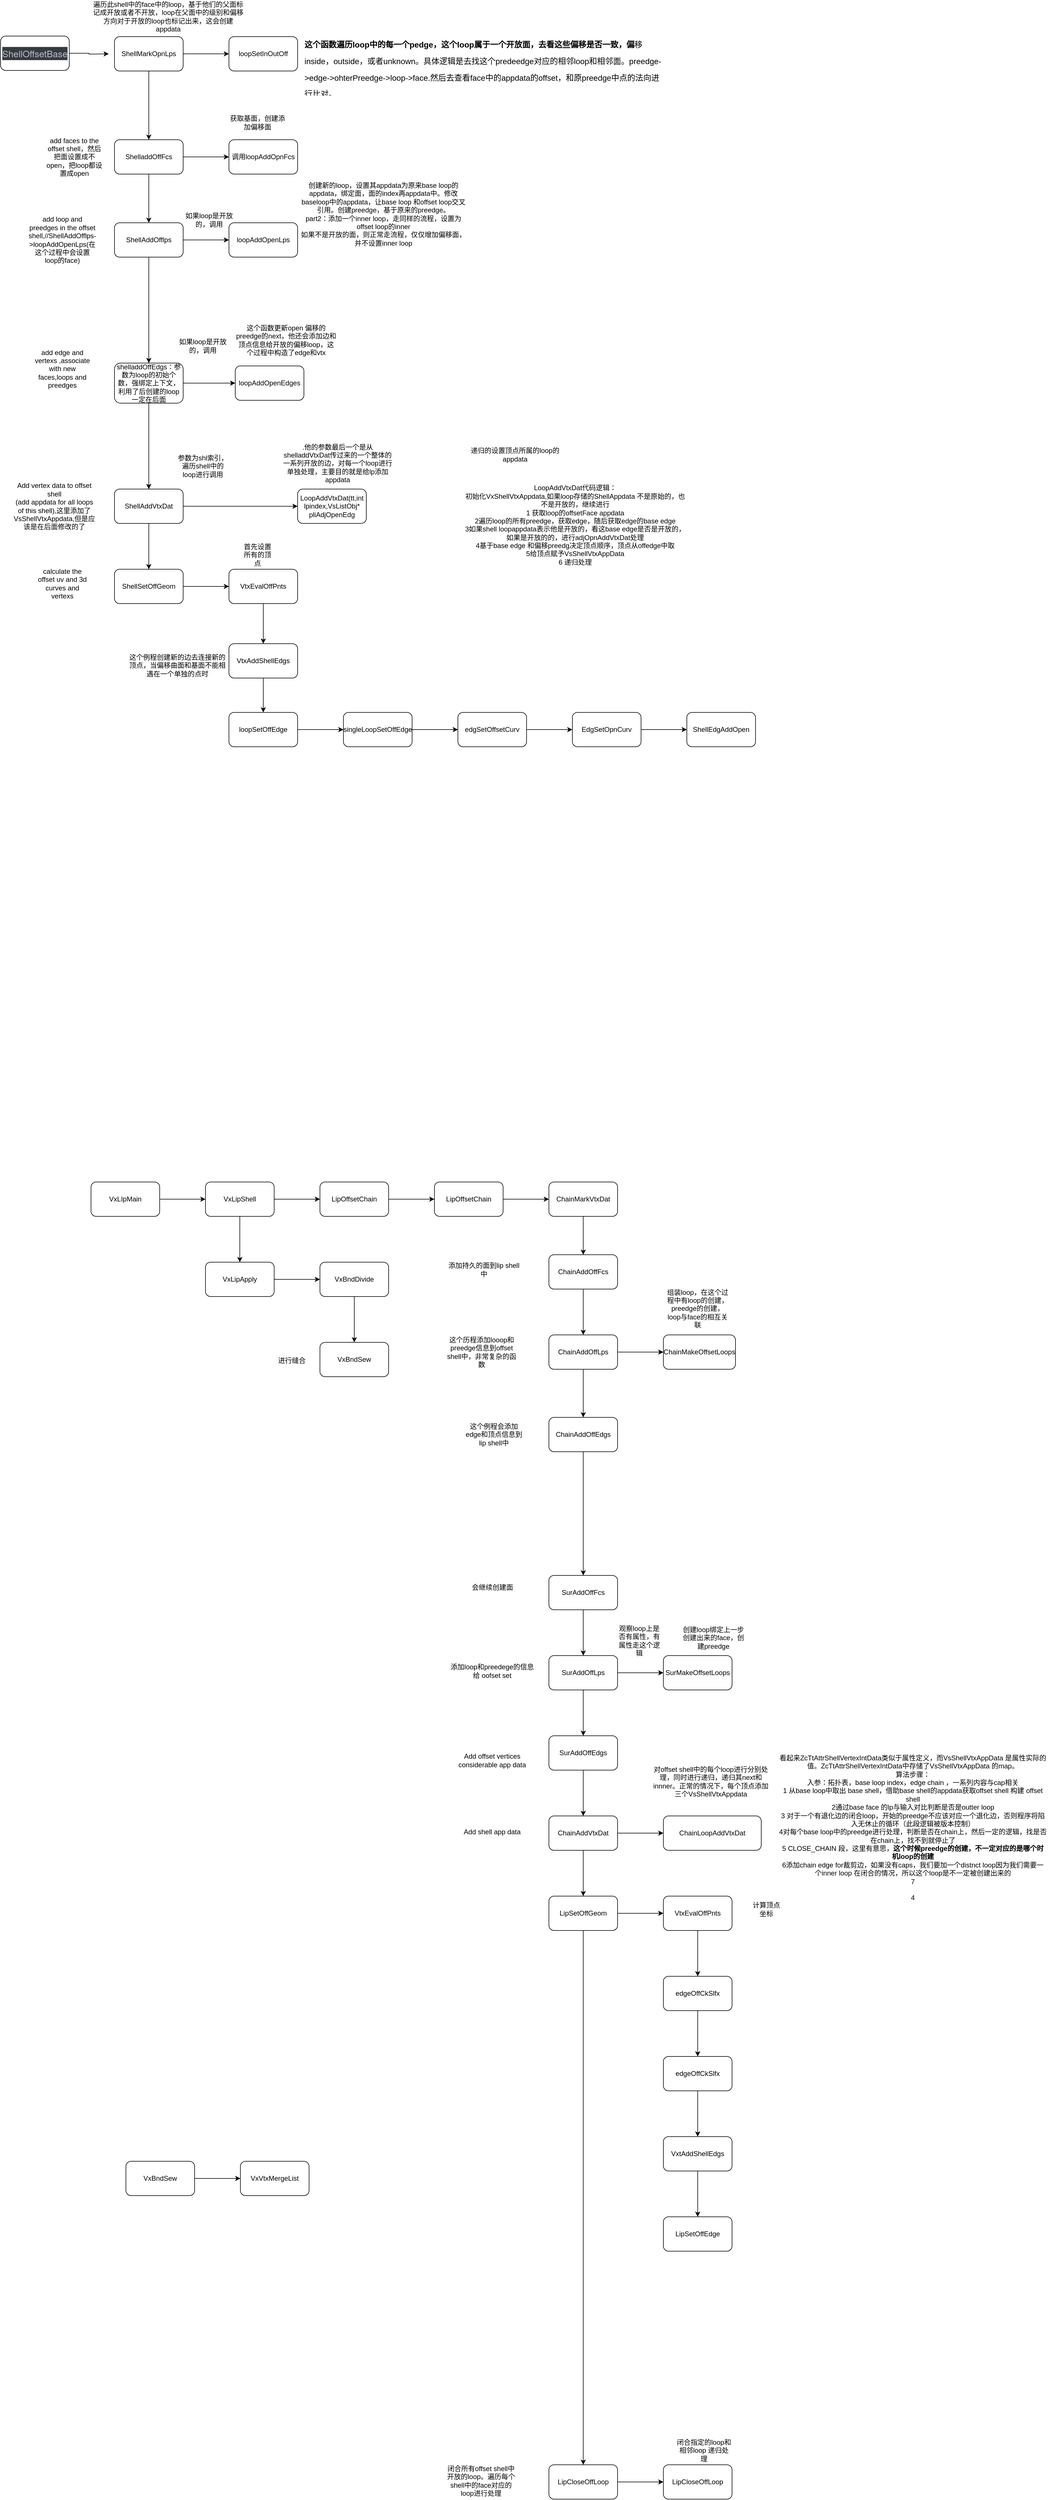 <mxfile version="24.7.13">
  <diagram name="第 1 页" id="Kl5If95WH-XKrI586N-w">
    <mxGraphModel dx="965" dy="618" grid="1" gridSize="10" guides="1" tooltips="1" connect="1" arrows="1" fold="1" page="1" pageScale="1" pageWidth="827" pageHeight="1169" math="0" shadow="0">
      <root>
        <mxCell id="0" />
        <mxCell id="1" parent="0" />
        <mxCell id="k5HLEc5P-Sjag6e1dIfe-1" value="" style="edgeStyle=orthogonalEdgeStyle;rounded=0;orthogonalLoop=1;jettySize=auto;html=1;" parent="1" source="k5HLEc5P-Sjag6e1dIfe-2" edge="1">
          <mxGeometry relative="1" as="geometry">
            <mxPoint x="310" y="230" as="targetPoint" />
          </mxGeometry>
        </mxCell>
        <mxCell id="k5HLEc5P-Sjag6e1dIfe-2" value="&lt;span style=&quot;color: rgb(184, 191, 198); font-family: &amp;quot;Helvetica Neue&amp;quot;, Helvetica, Arial, sans-serif; font-size: 16px; orphans: 4; text-align: start; white-space-collapse: preserve; background-color: rgb(54, 59, 64);&quot;&gt;ShellOffsetBase&lt;/span&gt;" style="rounded=1;whiteSpace=wrap;html=1;" parent="1" vertex="1">
          <mxGeometry x="121" y="199" width="120" height="60" as="geometry" />
        </mxCell>
        <mxCell id="k5HLEc5P-Sjag6e1dIfe-3" value="" style="edgeStyle=orthogonalEdgeStyle;rounded=0;orthogonalLoop=1;jettySize=auto;html=1;" parent="1" source="k5HLEc5P-Sjag6e1dIfe-5" target="k5HLEc5P-Sjag6e1dIfe-6" edge="1">
          <mxGeometry relative="1" as="geometry" />
        </mxCell>
        <mxCell id="k5HLEc5P-Sjag6e1dIfe-4" value="" style="edgeStyle=orthogonalEdgeStyle;rounded=0;orthogonalLoop=1;jettySize=auto;html=1;" parent="1" source="k5HLEc5P-Sjag6e1dIfe-5" target="k5HLEc5P-Sjag6e1dIfe-10" edge="1">
          <mxGeometry relative="1" as="geometry" />
        </mxCell>
        <mxCell id="k5HLEc5P-Sjag6e1dIfe-5" value="ShellMarkOpnLps" style="rounded=1;whiteSpace=wrap;html=1;" parent="1" vertex="1">
          <mxGeometry x="320" y="200" width="120" height="60" as="geometry" />
        </mxCell>
        <mxCell id="k5HLEc5P-Sjag6e1dIfe-6" value="loopSetInOutOff" style="whiteSpace=wrap;html=1;rounded=1;" parent="1" vertex="1">
          <mxGeometry x="520" y="200" width="120" height="60" as="geometry" />
        </mxCell>
        <mxCell id="k5HLEc5P-Sjag6e1dIfe-7" value="&lt;h1 style=&quot;margin-top: 0px;&quot;&gt;&lt;font style=&quot;font-size: 14px;&quot;&gt;&lt;font style=&quot;&quot;&gt;这个函数遍历loop中的每一个pedge，这个loop属于一个开放面，去看这些偏移是否一致，偏&lt;/font&gt;&lt;span style=&quot;background-color: initial; font-weight: normal;&quot;&gt;移inside，outside，或者unknown。具体逻辑是去找这个predeedge对应的相邻loop和相邻面。preedge-&amp;gt;edge-&amp;gt;ohterPreedge-&amp;gt;loop-&amp;gt;face.然后去查看face中的appdata的offset，和原preedge中点的法向进行比对。&lt;/span&gt;&lt;/font&gt;&lt;/h1&gt;" style="text;html=1;whiteSpace=wrap;overflow=hidden;rounded=0;" parent="1" vertex="1">
          <mxGeometry x="650" y="190" width="630" height="110" as="geometry" />
        </mxCell>
        <mxCell id="k5HLEc5P-Sjag6e1dIfe-8" value="" style="edgeStyle=orthogonalEdgeStyle;rounded=0;orthogonalLoop=1;jettySize=auto;html=1;" parent="1" source="k5HLEc5P-Sjag6e1dIfe-10" target="k5HLEc5P-Sjag6e1dIfe-11" edge="1">
          <mxGeometry relative="1" as="geometry" />
        </mxCell>
        <mxCell id="k5HLEc5P-Sjag6e1dIfe-9" value="" style="edgeStyle=orthogonalEdgeStyle;rounded=0;orthogonalLoop=1;jettySize=auto;html=1;" parent="1" source="k5HLEc5P-Sjag6e1dIfe-10" target="k5HLEc5P-Sjag6e1dIfe-14" edge="1">
          <mxGeometry relative="1" as="geometry" />
        </mxCell>
        <mxCell id="k5HLEc5P-Sjag6e1dIfe-10" value="ShelladdOffFcs" style="rounded=1;whiteSpace=wrap;html=1;" parent="1" vertex="1">
          <mxGeometry x="320" y="380" width="120" height="60" as="geometry" />
        </mxCell>
        <mxCell id="k5HLEc5P-Sjag6e1dIfe-11" value="调用loopAddOpnFcs" style="whiteSpace=wrap;html=1;rounded=1;" parent="1" vertex="1">
          <mxGeometry x="520" y="380" width="120" height="60" as="geometry" />
        </mxCell>
        <mxCell id="k5HLEc5P-Sjag6e1dIfe-12" value="" style="edgeStyle=orthogonalEdgeStyle;rounded=0;orthogonalLoop=1;jettySize=auto;html=1;" parent="1" source="k5HLEc5P-Sjag6e1dIfe-14" target="k5HLEc5P-Sjag6e1dIfe-17" edge="1">
          <mxGeometry relative="1" as="geometry" />
        </mxCell>
        <mxCell id="k5HLEc5P-Sjag6e1dIfe-13" value="" style="edgeStyle=orthogonalEdgeStyle;rounded=0;orthogonalLoop=1;jettySize=auto;html=1;" parent="1" source="k5HLEc5P-Sjag6e1dIfe-14" target="k5HLEc5P-Sjag6e1dIfe-37" edge="1">
          <mxGeometry relative="1" as="geometry" />
        </mxCell>
        <mxCell id="k5HLEc5P-Sjag6e1dIfe-14" value="ShellAddOfflps" style="whiteSpace=wrap;html=1;rounded=1;" parent="1" vertex="1">
          <mxGeometry x="320" y="525" width="120" height="60" as="geometry" />
        </mxCell>
        <mxCell id="k5HLEc5P-Sjag6e1dIfe-15" value="" style="edgeStyle=orthogonalEdgeStyle;rounded=0;orthogonalLoop=1;jettySize=auto;html=1;" parent="1" source="k5HLEc5P-Sjag6e1dIfe-17" target="k5HLEc5P-Sjag6e1dIfe-20" edge="1">
          <mxGeometry relative="1" as="geometry" />
        </mxCell>
        <mxCell id="k5HLEc5P-Sjag6e1dIfe-16" value="" style="edgeStyle=orthogonalEdgeStyle;rounded=0;orthogonalLoop=1;jettySize=auto;html=1;" parent="1" source="k5HLEc5P-Sjag6e1dIfe-17" target="k5HLEc5P-Sjag6e1dIfe-40" edge="1">
          <mxGeometry relative="1" as="geometry" />
        </mxCell>
        <mxCell id="k5HLEc5P-Sjag6e1dIfe-17" value="shelladdOffEdgs：参数为loop的初始个数，强绑定上下文，利用了后创建的loop一定在后面" style="whiteSpace=wrap;html=1;rounded=1;" parent="1" vertex="1">
          <mxGeometry x="320" y="770" width="120" height="70" as="geometry" />
        </mxCell>
        <mxCell id="k5HLEc5P-Sjag6e1dIfe-18" value="" style="edgeStyle=orthogonalEdgeStyle;rounded=0;orthogonalLoop=1;jettySize=auto;html=1;" parent="1" source="k5HLEc5P-Sjag6e1dIfe-20" target="k5HLEc5P-Sjag6e1dIfe-21" edge="1">
          <mxGeometry relative="1" as="geometry" />
        </mxCell>
        <mxCell id="k5HLEc5P-Sjag6e1dIfe-19" value="" style="edgeStyle=orthogonalEdgeStyle;rounded=0;orthogonalLoop=1;jettySize=auto;html=1;" parent="1" source="k5HLEc5P-Sjag6e1dIfe-20" target="k5HLEc5P-Sjag6e1dIfe-34" edge="1">
          <mxGeometry relative="1" as="geometry" />
        </mxCell>
        <mxCell id="k5HLEc5P-Sjag6e1dIfe-20" value="ShellAddVtxDat" style="whiteSpace=wrap;html=1;rounded=1;" parent="1" vertex="1">
          <mxGeometry x="320" y="990" width="120" height="60" as="geometry" />
        </mxCell>
        <mxCell id="k5HLEc5P-Sjag6e1dIfe-21" value="ShellSetOffGeom" style="whiteSpace=wrap;html=1;rounded=1;" parent="1" vertex="1">
          <mxGeometry x="320" y="1130" width="120" height="60" as="geometry" />
        </mxCell>
        <mxCell id="k5HLEc5P-Sjag6e1dIfe-22" value="" style="edgeStyle=orthogonalEdgeStyle;rounded=0;orthogonalLoop=1;jettySize=auto;html=1;" parent="1" source="k5HLEc5P-Sjag6e1dIfe-23" target="k5HLEc5P-Sjag6e1dIfe-25" edge="1">
          <mxGeometry relative="1" as="geometry" />
        </mxCell>
        <mxCell id="k5HLEc5P-Sjag6e1dIfe-23" value="loopSetOffEdge" style="whiteSpace=wrap;html=1;rounded=1;" parent="1" vertex="1">
          <mxGeometry x="520" y="1380" width="120" height="60" as="geometry" />
        </mxCell>
        <mxCell id="k5HLEc5P-Sjag6e1dIfe-24" value="" style="edgeStyle=orthogonalEdgeStyle;rounded=0;orthogonalLoop=1;jettySize=auto;html=1;" parent="1" source="k5HLEc5P-Sjag6e1dIfe-25" target="k5HLEc5P-Sjag6e1dIfe-27" edge="1">
          <mxGeometry relative="1" as="geometry" />
        </mxCell>
        <mxCell id="k5HLEc5P-Sjag6e1dIfe-25" value="singleLoopSetOffEdge" style="whiteSpace=wrap;html=1;rounded=1;" parent="1" vertex="1">
          <mxGeometry x="720" y="1380" width="120" height="60" as="geometry" />
        </mxCell>
        <mxCell id="k5HLEc5P-Sjag6e1dIfe-26" value="" style="edgeStyle=orthogonalEdgeStyle;rounded=0;orthogonalLoop=1;jettySize=auto;html=1;" parent="1" source="k5HLEc5P-Sjag6e1dIfe-27" target="k5HLEc5P-Sjag6e1dIfe-50" edge="1">
          <mxGeometry relative="1" as="geometry" />
        </mxCell>
        <mxCell id="k5HLEc5P-Sjag6e1dIfe-27" value="edgSetOffsetCurv" style="whiteSpace=wrap;html=1;rounded=1;" parent="1" vertex="1">
          <mxGeometry x="920" y="1380" width="120" height="60" as="geometry" />
        </mxCell>
        <mxCell id="k5HLEc5P-Sjag6e1dIfe-28" value="遍历此shell中的face中的loop，基于他们的父面标记成开放或者不开放，loop在父面中的级别和偏移方向对于开放的loop也标记出来，这会创建appdata" style="text;html=1;align=center;verticalAlign=middle;whiteSpace=wrap;rounded=0;" parent="1" vertex="1">
          <mxGeometry x="279" y="150" width="270" height="30" as="geometry" />
        </mxCell>
        <mxCell id="k5HLEc5P-Sjag6e1dIfe-29" value="add faces to the offset shell，然后把面设置成不open，把loop都设置成open" style="text;html=1;align=center;verticalAlign=middle;whiteSpace=wrap;rounded=0;" parent="1" vertex="1">
          <mxGeometry x="200" y="360" width="100" height="100" as="geometry" />
        </mxCell>
        <mxCell id="k5HLEc5P-Sjag6e1dIfe-30" value="&lt;div&gt;&lt;span style=&quot;background-color: initial;&quot;&gt;.他的参数最后一个是从shelladdVtxDat传过来的一个整体的一系列开放的边，对每一个loop进行单独处理，主要目的就是给lp添加appdata&lt;/span&gt;&lt;/div&gt;" style="text;html=1;align=center;verticalAlign=middle;whiteSpace=wrap;rounded=0;" parent="1" vertex="1">
          <mxGeometry x="610" y="900" width="200" height="90" as="geometry" />
        </mxCell>
        <mxCell id="k5HLEc5P-Sjag6e1dIfe-31" value="add loop and preedges in the offset shell,//ShellAddOfflps-&amp;gt;loopAddOpenLps(在这个过程中会设置loop的face)" style="text;html=1;align=center;verticalAlign=middle;whiteSpace=wrap;rounded=0;" parent="1" vertex="1">
          <mxGeometry x="179" y="505" width="100" height="100" as="geometry" />
        </mxCell>
        <mxCell id="k5HLEc5P-Sjag6e1dIfe-32" value="add edge and vertexs ,associate with new faces,loops and preedges" style="text;html=1;align=center;verticalAlign=middle;whiteSpace=wrap;rounded=0;" parent="1" vertex="1">
          <mxGeometry x="179" y="730" width="100" height="100" as="geometry" />
        </mxCell>
        <mxCell id="k5HLEc5P-Sjag6e1dIfe-33" value="Add vertex data to offset shell&lt;div&gt;(add appdata for all loops of this shell),这里添加了VsShellVtxAppdata,但是应该是在后面&lt;span style=&quot;background-color: initial;&quot;&gt;修改的了&lt;/span&gt;&lt;br&gt;&lt;/div&gt;" style="text;html=1;align=center;verticalAlign=middle;whiteSpace=wrap;rounded=0;" parent="1" vertex="1">
          <mxGeometry x="140" y="970" width="150" height="100" as="geometry" />
        </mxCell>
        <mxCell id="k5HLEc5P-Sjag6e1dIfe-34" value="LoopAddVtxDat(tt,int lpindex,VsListObj* pliAdjOpenEdg" style="whiteSpace=wrap;html=1;rounded=1;" parent="1" vertex="1">
          <mxGeometry x="640" y="990" width="120" height="60" as="geometry" />
        </mxCell>
        <mxCell id="k5HLEc5P-Sjag6e1dIfe-35" value="calculate the offset uv and 3d curves and vertexs" style="text;html=1;align=center;verticalAlign=middle;whiteSpace=wrap;rounded=0;" parent="1" vertex="1">
          <mxGeometry x="179" y="1105" width="100" height="100" as="geometry" />
        </mxCell>
        <mxCell id="k5HLEc5P-Sjag6e1dIfe-36" value="获取基面，创建添加偏移面" style="text;html=1;align=center;verticalAlign=middle;whiteSpace=wrap;rounded=0;" parent="1" vertex="1">
          <mxGeometry x="520" y="320" width="100" height="60" as="geometry" />
        </mxCell>
        <mxCell id="k5HLEc5P-Sjag6e1dIfe-37" value="loopAddOpenLps" style="whiteSpace=wrap;html=1;rounded=1;" parent="1" vertex="1">
          <mxGeometry x="520" y="525" width="120" height="60" as="geometry" />
        </mxCell>
        <mxCell id="k5HLEc5P-Sjag6e1dIfe-38" value="如果loop是开放的，调用" style="text;html=1;align=center;verticalAlign=middle;whiteSpace=wrap;rounded=0;" parent="1" vertex="1">
          <mxGeometry x="440" y="490" width="91" height="60" as="geometry" />
        </mxCell>
        <mxCell id="k5HLEc5P-Sjag6e1dIfe-39" value="创建新的loop，设置其appdata为原来base loop的appdata，绑定面，面的index再appdata中。修改baseloop中的appdata，让base loop 和offset loop交叉引用。创建preedge，基于原来的preedge。&lt;div&gt;part2：添加一个inner loop，走同样的流程，设置为offset loop的inner&lt;/div&gt;&lt;div&gt;如果不是开放的面，则正常走流程，仅仅增加偏移面，并不设置inner loop&lt;/div&gt;" style="text;html=1;align=center;verticalAlign=middle;whiteSpace=wrap;rounded=0;" parent="1" vertex="1">
          <mxGeometry x="640" y="460" width="300" height="100" as="geometry" />
        </mxCell>
        <mxCell id="k5HLEc5P-Sjag6e1dIfe-40" value="loopAddOpenEdges" style="rounded=1;whiteSpace=wrap;html=1;" parent="1" vertex="1">
          <mxGeometry x="531" y="775" width="120" height="60" as="geometry" />
        </mxCell>
        <mxCell id="k5HLEc5P-Sjag6e1dIfe-41" value="如果loop是开放的，调用" style="text;html=1;align=center;verticalAlign=middle;whiteSpace=wrap;rounded=0;" parent="1" vertex="1">
          <mxGeometry x="429" y="710" width="91" height="60" as="geometry" />
        </mxCell>
        <mxCell id="k5HLEc5P-Sjag6e1dIfe-42" value="这个函数更新open 偏移的preedge的next，他还会添加边和顶点信息给开放的偏移loop，这个过程中构造了edge和vtx" style="text;html=1;align=center;verticalAlign=middle;whiteSpace=wrap;rounded=0;" parent="1" vertex="1">
          <mxGeometry x="530" y="700" width="180" height="60" as="geometry" />
        </mxCell>
        <mxCell id="k5HLEc5P-Sjag6e1dIfe-43" value="参数为shl索引，遍历shell中的loop进行调用" style="text;html=1;align=center;verticalAlign=middle;whiteSpace=wrap;rounded=0;" parent="1" vertex="1">
          <mxGeometry x="429" y="920" width="91" height="60" as="geometry" />
        </mxCell>
        <mxCell id="k5HLEc5P-Sjag6e1dIfe-44" value="递归的设置顶点所属的loop的appdata" style="text;html=1;align=center;verticalAlign=middle;whiteSpace=wrap;rounded=0;" parent="1" vertex="1">
          <mxGeometry x="930" y="900" width="180" height="60" as="geometry" />
        </mxCell>
        <mxCell id="k5HLEc5P-Sjag6e1dIfe-45" value="" style="edgeStyle=orthogonalEdgeStyle;rounded=0;orthogonalLoop=1;jettySize=auto;html=1;" parent="1" source="k5HLEc5P-Sjag6e1dIfe-46" target="k5HLEc5P-Sjag6e1dIfe-53" edge="1">
          <mxGeometry relative="1" as="geometry" />
        </mxCell>
        <mxCell id="k5HLEc5P-Sjag6e1dIfe-46" value="VtxEvalOffPnts" style="rounded=1;whiteSpace=wrap;html=1;" parent="1" vertex="1">
          <mxGeometry x="520" y="1130" width="120" height="60" as="geometry" />
        </mxCell>
        <mxCell id="k5HLEc5P-Sjag6e1dIfe-47" value="" style="endArrow=classic;html=1;rounded=0;exitX=1;exitY=0.5;exitDx=0;exitDy=0;entryX=0;entryY=0.5;entryDx=0;entryDy=0;" parent="1" source="k5HLEc5P-Sjag6e1dIfe-21" target="k5HLEc5P-Sjag6e1dIfe-46" edge="1">
          <mxGeometry width="50" height="50" relative="1" as="geometry">
            <mxPoint x="540" y="1210" as="sourcePoint" />
            <mxPoint x="590" y="1160" as="targetPoint" />
          </mxGeometry>
        </mxCell>
        <mxCell id="k5HLEc5P-Sjag6e1dIfe-48" value="首先设置所有的顶点" style="text;html=1;align=center;verticalAlign=middle;whiteSpace=wrap;rounded=0;" parent="1" vertex="1">
          <mxGeometry x="540" y="1090" width="60" height="30" as="geometry" />
        </mxCell>
        <mxCell id="k5HLEc5P-Sjag6e1dIfe-49" value="" style="edgeStyle=orthogonalEdgeStyle;rounded=0;orthogonalLoop=1;jettySize=auto;html=1;" parent="1" source="k5HLEc5P-Sjag6e1dIfe-50" target="k5HLEc5P-Sjag6e1dIfe-51" edge="1">
          <mxGeometry relative="1" as="geometry" />
        </mxCell>
        <mxCell id="k5HLEc5P-Sjag6e1dIfe-50" value="EdgSetOpnCurv" style="whiteSpace=wrap;html=1;rounded=1;" parent="1" vertex="1">
          <mxGeometry x="1120" y="1380" width="120" height="60" as="geometry" />
        </mxCell>
        <mxCell id="k5HLEc5P-Sjag6e1dIfe-51" value="ShellEdgAddOpen" style="whiteSpace=wrap;html=1;rounded=1;" parent="1" vertex="1">
          <mxGeometry x="1320" y="1380" width="120" height="60" as="geometry" />
        </mxCell>
        <mxCell id="k5HLEc5P-Sjag6e1dIfe-52" value="" style="edgeStyle=orthogonalEdgeStyle;rounded=0;orthogonalLoop=1;jettySize=auto;html=1;" parent="1" source="k5HLEc5P-Sjag6e1dIfe-53" target="k5HLEc5P-Sjag6e1dIfe-23" edge="1">
          <mxGeometry relative="1" as="geometry" />
        </mxCell>
        <mxCell id="k5HLEc5P-Sjag6e1dIfe-53" value="VtxAddShellEdgs" style="rounded=1;whiteSpace=wrap;html=1;" parent="1" vertex="1">
          <mxGeometry x="520" y="1260" width="120" height="60" as="geometry" />
        </mxCell>
        <mxCell id="k5HLEc5P-Sjag6e1dIfe-54" value="这个例程创建新的边去连接新的顶点，当偏移曲面和基面不能相遇在一个单独的点时" style="text;html=1;align=center;verticalAlign=middle;whiteSpace=wrap;rounded=0;" parent="1" vertex="1">
          <mxGeometry x="340" y="1260" width="180" height="75" as="geometry" />
        </mxCell>
        <mxCell id="k5HLEc5P-Sjag6e1dIfe-55" value="LoopAddVtxDat代码逻辑：&lt;div&gt;初始化VxShellVtxAppdata,如果loop存储的ShellAppdata 不是原始的，也不是开放的，继续进行&lt;/div&gt;&lt;div&gt;1 获取loop的offsetFace appdata&lt;/div&gt;&lt;div&gt;2遍历loop的所有preedge，获取edge，随后获取edge的base edge&lt;/div&gt;&lt;div&gt;3如果shell loopappdata表示他是开放的，看这base edge是否是开放的，如果是开放的的，进行adjOpnAddVtxDat处理&lt;/div&gt;&lt;div&gt;4基于base edge 和偏移preedg决定顶点顺序，顶点从offedge中取&lt;/div&gt;&lt;div&gt;5给顶点赋予VsShellVtxAppData&lt;/div&gt;&lt;div&gt;6 递归处理&lt;/div&gt;&lt;div&gt;&lt;br&gt;&lt;/div&gt;" style="text;html=1;align=center;verticalAlign=middle;whiteSpace=wrap;rounded=0;" parent="1" vertex="1">
          <mxGeometry x="930" y="980" width="390" height="160" as="geometry" />
        </mxCell>
        <mxCell id="k5HLEc5P-Sjag6e1dIfe-56" value="" style="edgeStyle=orthogonalEdgeStyle;rounded=0;orthogonalLoop=1;jettySize=auto;html=1;" parent="1" source="k5HLEc5P-Sjag6e1dIfe-57" target="k5HLEc5P-Sjag6e1dIfe-60" edge="1">
          <mxGeometry relative="1" as="geometry" />
        </mxCell>
        <mxCell id="k5HLEc5P-Sjag6e1dIfe-57" value="VxLIpMain" style="rounded=1;whiteSpace=wrap;html=1;" parent="1" vertex="1">
          <mxGeometry x="279" y="2200" width="120" height="60" as="geometry" />
        </mxCell>
        <mxCell id="k5HLEc5P-Sjag6e1dIfe-58" value="" style="edgeStyle=orthogonalEdgeStyle;rounded=0;orthogonalLoop=1;jettySize=auto;html=1;" parent="1" source="k5HLEc5P-Sjag6e1dIfe-60" target="k5HLEc5P-Sjag6e1dIfe-62" edge="1">
          <mxGeometry relative="1" as="geometry" />
        </mxCell>
        <mxCell id="k5HLEc5P-Sjag6e1dIfe-59" value="" style="edgeStyle=orthogonalEdgeStyle;rounded=0;orthogonalLoop=1;jettySize=auto;html=1;" parent="1" source="k5HLEc5P-Sjag6e1dIfe-60" target="k5HLEc5P-Sjag6e1dIfe-106" edge="1">
          <mxGeometry relative="1" as="geometry" />
        </mxCell>
        <mxCell id="k5HLEc5P-Sjag6e1dIfe-60" value="VxLipShell" style="rounded=1;whiteSpace=wrap;html=1;" parent="1" vertex="1">
          <mxGeometry x="479" y="2200" width="120" height="60" as="geometry" />
        </mxCell>
        <mxCell id="k5HLEc5P-Sjag6e1dIfe-61" value="" style="edgeStyle=orthogonalEdgeStyle;rounded=0;orthogonalLoop=1;jettySize=auto;html=1;" parent="1" source="k5HLEc5P-Sjag6e1dIfe-62" target="k5HLEc5P-Sjag6e1dIfe-64" edge="1">
          <mxGeometry relative="1" as="geometry" />
        </mxCell>
        <mxCell id="k5HLEc5P-Sjag6e1dIfe-62" value="LipOffsetChain" style="rounded=1;whiteSpace=wrap;html=1;" parent="1" vertex="1">
          <mxGeometry x="679" y="2200" width="120" height="60" as="geometry" />
        </mxCell>
        <mxCell id="k5HLEc5P-Sjag6e1dIfe-63" value="" style="edgeStyle=orthogonalEdgeStyle;rounded=0;orthogonalLoop=1;jettySize=auto;html=1;" parent="1" source="k5HLEc5P-Sjag6e1dIfe-64" target="k5HLEc5P-Sjag6e1dIfe-86" edge="1">
          <mxGeometry relative="1" as="geometry" />
        </mxCell>
        <mxCell id="k5HLEc5P-Sjag6e1dIfe-64" value="LipOffsetChain" style="rounded=1;whiteSpace=wrap;html=1;" parent="1" vertex="1">
          <mxGeometry x="879" y="2200" width="120" height="60" as="geometry" />
        </mxCell>
        <mxCell id="k5HLEc5P-Sjag6e1dIfe-65" value="" style="edgeStyle=orthogonalEdgeStyle;rounded=0;orthogonalLoop=1;jettySize=auto;html=1;" parent="1" source="k5HLEc5P-Sjag6e1dIfe-66" target="k5HLEc5P-Sjag6e1dIfe-69" edge="1">
          <mxGeometry relative="1" as="geometry" />
        </mxCell>
        <mxCell id="k5HLEc5P-Sjag6e1dIfe-66" value="ChainAddOffFcs" style="rounded=1;whiteSpace=wrap;html=1;" parent="1" vertex="1">
          <mxGeometry x="1079" y="2327" width="120" height="60" as="geometry" />
        </mxCell>
        <mxCell id="k5HLEc5P-Sjag6e1dIfe-67" value="" style="edgeStyle=orthogonalEdgeStyle;rounded=0;orthogonalLoop=1;jettySize=auto;html=1;" parent="1" source="k5HLEc5P-Sjag6e1dIfe-69" target="k5HLEc5P-Sjag6e1dIfe-71" edge="1">
          <mxGeometry relative="1" as="geometry" />
        </mxCell>
        <mxCell id="k5HLEc5P-Sjag6e1dIfe-68" value="" style="edgeStyle=orthogonalEdgeStyle;rounded=0;orthogonalLoop=1;jettySize=auto;html=1;" parent="1" source="k5HLEc5P-Sjag6e1dIfe-69" target="k5HLEc5P-Sjag6e1dIfe-89" edge="1">
          <mxGeometry relative="1" as="geometry" />
        </mxCell>
        <mxCell id="k5HLEc5P-Sjag6e1dIfe-69" value="ChainAddOffLps" style="rounded=1;whiteSpace=wrap;html=1;" parent="1" vertex="1">
          <mxGeometry x="1079" y="2467" width="120" height="60" as="geometry" />
        </mxCell>
        <mxCell id="k5HLEc5P-Sjag6e1dIfe-70" value="" style="edgeStyle=orthogonalEdgeStyle;rounded=0;orthogonalLoop=1;jettySize=auto;html=1;" parent="1" source="k5HLEc5P-Sjag6e1dIfe-71" target="k5HLEc5P-Sjag6e1dIfe-73" edge="1">
          <mxGeometry relative="1" as="geometry" />
        </mxCell>
        <mxCell id="k5HLEc5P-Sjag6e1dIfe-71" value="ChainAddOffEdgs" style="rounded=1;whiteSpace=wrap;html=1;" parent="1" vertex="1">
          <mxGeometry x="1079" y="2611" width="120" height="60" as="geometry" />
        </mxCell>
        <mxCell id="k5HLEc5P-Sjag6e1dIfe-72" value="" style="edgeStyle=orthogonalEdgeStyle;rounded=0;orthogonalLoop=1;jettySize=auto;html=1;" parent="1" source="k5HLEc5P-Sjag6e1dIfe-73" target="k5HLEc5P-Sjag6e1dIfe-76" edge="1">
          <mxGeometry relative="1" as="geometry" />
        </mxCell>
        <mxCell id="k5HLEc5P-Sjag6e1dIfe-73" value="SurAddOffFcs" style="rounded=1;whiteSpace=wrap;html=1;" parent="1" vertex="1">
          <mxGeometry x="1079" y="2887" width="120" height="60" as="geometry" />
        </mxCell>
        <mxCell id="k5HLEc5P-Sjag6e1dIfe-74" value="" style="edgeStyle=orthogonalEdgeStyle;rounded=0;orthogonalLoop=1;jettySize=auto;html=1;" parent="1" source="k5HLEc5P-Sjag6e1dIfe-76" target="k5HLEc5P-Sjag6e1dIfe-78" edge="1">
          <mxGeometry relative="1" as="geometry" />
        </mxCell>
        <mxCell id="k5HLEc5P-Sjag6e1dIfe-75" value="" style="edgeStyle=orthogonalEdgeStyle;rounded=0;orthogonalLoop=1;jettySize=auto;html=1;" parent="1" source="k5HLEc5P-Sjag6e1dIfe-76" target="k5HLEc5P-Sjag6e1dIfe-93" edge="1">
          <mxGeometry relative="1" as="geometry" />
        </mxCell>
        <mxCell id="k5HLEc5P-Sjag6e1dIfe-76" value="SurAddOffLps" style="rounded=1;whiteSpace=wrap;html=1;" parent="1" vertex="1">
          <mxGeometry x="1079" y="3027" width="120" height="60" as="geometry" />
        </mxCell>
        <mxCell id="k5HLEc5P-Sjag6e1dIfe-77" value="" style="edgeStyle=orthogonalEdgeStyle;rounded=0;orthogonalLoop=1;jettySize=auto;html=1;" parent="1" source="k5HLEc5P-Sjag6e1dIfe-78" target="k5HLEc5P-Sjag6e1dIfe-81" edge="1">
          <mxGeometry relative="1" as="geometry" />
        </mxCell>
        <mxCell id="k5HLEc5P-Sjag6e1dIfe-78" value="SurAddOffEdgs" style="rounded=1;whiteSpace=wrap;html=1;" parent="1" vertex="1">
          <mxGeometry x="1079" y="3167" width="120" height="60" as="geometry" />
        </mxCell>
        <mxCell id="k5HLEc5P-Sjag6e1dIfe-79" value="" style="edgeStyle=orthogonalEdgeStyle;rounded=0;orthogonalLoop=1;jettySize=auto;html=1;" parent="1" source="k5HLEc5P-Sjag6e1dIfe-81" target="k5HLEc5P-Sjag6e1dIfe-83" edge="1">
          <mxGeometry relative="1" as="geometry" />
        </mxCell>
        <mxCell id="k5HLEc5P-Sjag6e1dIfe-80" value="" style="edgeStyle=orthogonalEdgeStyle;rounded=0;orthogonalLoop=1;jettySize=auto;html=1;" parent="1" source="k5HLEc5P-Sjag6e1dIfe-81" target="k5HLEc5P-Sjag6e1dIfe-87" edge="1">
          <mxGeometry relative="1" as="geometry" />
        </mxCell>
        <mxCell id="k5HLEc5P-Sjag6e1dIfe-81" value="ChainAddVtxDat" style="rounded=1;whiteSpace=wrap;html=1;" parent="1" vertex="1">
          <mxGeometry x="1079" y="3307" width="120" height="60" as="geometry" />
        </mxCell>
        <mxCell id="k5HLEc5P-Sjag6e1dIfe-82" value="" style="edgeStyle=orthogonalEdgeStyle;rounded=0;orthogonalLoop=1;jettySize=auto;html=1;" parent="1" source="k5HLEc5P-Sjag6e1dIfe-83" target="k5HLEc5P-Sjag6e1dIfe-97" edge="1">
          <mxGeometry relative="1" as="geometry" />
        </mxCell>
        <mxCell id="ltPczkFoTHDm0cHYAv5y-2" value="" style="edgeStyle=orthogonalEdgeStyle;rounded=0;orthogonalLoop=1;jettySize=auto;html=1;" parent="1" source="k5HLEc5P-Sjag6e1dIfe-83" target="ltPczkFoTHDm0cHYAv5y-1" edge="1">
          <mxGeometry relative="1" as="geometry" />
        </mxCell>
        <mxCell id="k5HLEc5P-Sjag6e1dIfe-83" value="LipSetOffGeom" style="rounded=1;whiteSpace=wrap;html=1;" parent="1" vertex="1">
          <mxGeometry x="1079" y="3447" width="120" height="60" as="geometry" />
        </mxCell>
        <mxCell id="k5HLEc5P-Sjag6e1dIfe-84" value="Add offset vertices considerable app data" style="text;html=1;align=center;verticalAlign=middle;whiteSpace=wrap;rounded=0;" parent="1" vertex="1">
          <mxGeometry x="915" y="3195" width="130" height="30" as="geometry" />
        </mxCell>
        <mxCell id="k5HLEc5P-Sjag6e1dIfe-85" value="" style="edgeStyle=orthogonalEdgeStyle;rounded=0;orthogonalLoop=1;jettySize=auto;html=1;" parent="1" source="k5HLEc5P-Sjag6e1dIfe-86" target="k5HLEc5P-Sjag6e1dIfe-66" edge="1">
          <mxGeometry relative="1" as="geometry" />
        </mxCell>
        <mxCell id="k5HLEc5P-Sjag6e1dIfe-86" value="ChainMarkVtxDat" style="rounded=1;whiteSpace=wrap;html=1;" parent="1" vertex="1">
          <mxGeometry x="1079" y="2200" width="120" height="60" as="geometry" />
        </mxCell>
        <mxCell id="k5HLEc5P-Sjag6e1dIfe-87" value="ChainLoopAddVtxDat" style="rounded=1;whiteSpace=wrap;html=1;" parent="1" vertex="1">
          <mxGeometry x="1279" y="3307" width="171" height="60" as="geometry" />
        </mxCell>
        <mxCell id="k5HLEc5P-Sjag6e1dIfe-88" value="对offset shell中的每个loop进行分别处理，同时进行递归，递归其next和innner。正常的情况下，每个顶点添加三个VsShellVtxAppdata" style="text;html=1;align=center;verticalAlign=middle;whiteSpace=wrap;rounded=0;" parent="1" vertex="1">
          <mxGeometry x="1260" y="3187" width="204" height="120" as="geometry" />
        </mxCell>
        <mxCell id="k5HLEc5P-Sjag6e1dIfe-89" value="ChainMakeOffsetLoops" style="rounded=1;whiteSpace=wrap;html=1;" parent="1" vertex="1">
          <mxGeometry x="1279" y="2467" width="126" height="60" as="geometry" />
        </mxCell>
        <mxCell id="k5HLEc5P-Sjag6e1dIfe-90" value="这个历程添加looop和preedge信息到offset shell中，非常复杂的函数" style="text;html=1;align=center;verticalAlign=middle;whiteSpace=wrap;rounded=0;" parent="1" vertex="1">
          <mxGeometry x="898" y="2482" width="127" height="30" as="geometry" />
        </mxCell>
        <mxCell id="k5HLEc5P-Sjag6e1dIfe-91" value="组装loop，在这个过程中有loop的创建，preedge的创建， loop与face的相互关联" style="text;html=1;align=center;verticalAlign=middle;whiteSpace=wrap;rounded=0;" parent="1" vertex="1">
          <mxGeometry x="1284" y="2398" width="110" height="45" as="geometry" />
        </mxCell>
        <mxCell id="k5HLEc5P-Sjag6e1dIfe-92" value="添加loop和preedege的信息给 oofset set" style="text;html=1;align=center;verticalAlign=middle;whiteSpace=wrap;rounded=0;" parent="1" vertex="1">
          <mxGeometry x="903" y="3039" width="154" height="30" as="geometry" />
        </mxCell>
        <mxCell id="k5HLEc5P-Sjag6e1dIfe-93" value="SurMakeOffsetLoops" style="rounded=1;whiteSpace=wrap;html=1;" parent="1" vertex="1">
          <mxGeometry x="1279" y="3027" width="120" height="60" as="geometry" />
        </mxCell>
        <mxCell id="k5HLEc5P-Sjag6e1dIfe-94" value="观察loop上是否有属性，有属性走这个逻辑" style="text;html=1;align=center;verticalAlign=middle;whiteSpace=wrap;rounded=0;" parent="1" vertex="1">
          <mxGeometry x="1199" y="2966" width="76" height="70" as="geometry" />
        </mxCell>
        <mxCell id="k5HLEc5P-Sjag6e1dIfe-95" value="创建loop绑定上一步创建出来的face，创建preedge" style="text;html=1;align=center;verticalAlign=middle;whiteSpace=wrap;rounded=0;" parent="1" vertex="1">
          <mxGeometry x="1312" y="2981" width="109" height="30" as="geometry" />
        </mxCell>
        <mxCell id="k5HLEc5P-Sjag6e1dIfe-96" value="" style="edgeStyle=orthogonalEdgeStyle;rounded=0;orthogonalLoop=1;jettySize=auto;html=1;" parent="1" source="k5HLEc5P-Sjag6e1dIfe-97" target="k5HLEc5P-Sjag6e1dIfe-99" edge="1">
          <mxGeometry relative="1" as="geometry" />
        </mxCell>
        <mxCell id="k5HLEc5P-Sjag6e1dIfe-97" value="VtxEvalOffPnts" style="rounded=1;whiteSpace=wrap;html=1;" parent="1" vertex="1">
          <mxGeometry x="1279" y="3447" width="120" height="60" as="geometry" />
        </mxCell>
        <mxCell id="k5HLEc5P-Sjag6e1dIfe-98" value="" style="edgeStyle=orthogonalEdgeStyle;rounded=0;orthogonalLoop=1;jettySize=auto;html=1;" parent="1" source="k5HLEc5P-Sjag6e1dIfe-99" target="k5HLEc5P-Sjag6e1dIfe-101" edge="1">
          <mxGeometry relative="1" as="geometry" />
        </mxCell>
        <mxCell id="k5HLEc5P-Sjag6e1dIfe-99" value="edgeOffCkSlfx" style="rounded=1;whiteSpace=wrap;html=1;" parent="1" vertex="1">
          <mxGeometry x="1279" y="3587" width="120" height="60" as="geometry" />
        </mxCell>
        <mxCell id="k5HLEc5P-Sjag6e1dIfe-100" value="" style="edgeStyle=orthogonalEdgeStyle;rounded=0;orthogonalLoop=1;jettySize=auto;html=1;" parent="1" source="k5HLEc5P-Sjag6e1dIfe-101" target="k5HLEc5P-Sjag6e1dIfe-103" edge="1">
          <mxGeometry relative="1" as="geometry" />
        </mxCell>
        <mxCell id="k5HLEc5P-Sjag6e1dIfe-101" value="edgeOffCkSlfx" style="rounded=1;whiteSpace=wrap;html=1;" parent="1" vertex="1">
          <mxGeometry x="1279" y="3727" width="120" height="60" as="geometry" />
        </mxCell>
        <mxCell id="k5HLEc5P-Sjag6e1dIfe-102" value="" style="edgeStyle=orthogonalEdgeStyle;rounded=0;orthogonalLoop=1;jettySize=auto;html=1;" parent="1" source="k5HLEc5P-Sjag6e1dIfe-103" target="k5HLEc5P-Sjag6e1dIfe-104" edge="1">
          <mxGeometry relative="1" as="geometry" />
        </mxCell>
        <mxCell id="k5HLEc5P-Sjag6e1dIfe-103" value="VxtAddShellEdgs" style="rounded=1;whiteSpace=wrap;html=1;" parent="1" vertex="1">
          <mxGeometry x="1279" y="3867" width="120" height="60" as="geometry" />
        </mxCell>
        <mxCell id="k5HLEc5P-Sjag6e1dIfe-104" value="LipSetOffEdge" style="rounded=1;whiteSpace=wrap;html=1;" parent="1" vertex="1">
          <mxGeometry x="1279" y="4007" width="120" height="60" as="geometry" />
        </mxCell>
        <mxCell id="k5HLEc5P-Sjag6e1dIfe-105" value="" style="edgeStyle=orthogonalEdgeStyle;rounded=0;orthogonalLoop=1;jettySize=auto;html=1;" parent="1" source="k5HLEc5P-Sjag6e1dIfe-106" target="k5HLEc5P-Sjag6e1dIfe-107" edge="1">
          <mxGeometry relative="1" as="geometry" />
        </mxCell>
        <mxCell id="k5HLEc5P-Sjag6e1dIfe-106" value="VxLipApply" style="rounded=1;whiteSpace=wrap;html=1;" parent="1" vertex="1">
          <mxGeometry x="479" y="2340" width="120" height="60" as="geometry" />
        </mxCell>
        <mxCell id="1c_7EhyKGoOSYIAZlhL--3" value="" style="edgeStyle=orthogonalEdgeStyle;rounded=0;orthogonalLoop=1;jettySize=auto;html=1;" parent="1" source="k5HLEc5P-Sjag6e1dIfe-107" target="1c_7EhyKGoOSYIAZlhL--2" edge="1">
          <mxGeometry relative="1" as="geometry" />
        </mxCell>
        <mxCell id="k5HLEc5P-Sjag6e1dIfe-107" value="VxBndDivide" style="rounded=1;whiteSpace=wrap;html=1;" parent="1" vertex="1">
          <mxGeometry x="679" y="2340" width="120" height="60" as="geometry" />
        </mxCell>
        <mxCell id="k5HLEc5P-Sjag6e1dIfe-108" value="这个例程会添加edge和顶点信息到lip shell中" style="text;html=1;align=center;verticalAlign=middle;whiteSpace=wrap;rounded=0;" parent="1" vertex="1">
          <mxGeometry x="931.5" y="2626" width="101.5" height="30" as="geometry" />
        </mxCell>
        <mxCell id="k5HLEc5P-Sjag6e1dIfe-109" value="计算顶点坐标" style="text;html=1;align=center;verticalAlign=middle;whiteSpace=wrap;rounded=0;" parent="1" vertex="1">
          <mxGeometry x="1429" y="3455" width="60" height="30" as="geometry" />
        </mxCell>
        <mxCell id="1c_7EhyKGoOSYIAZlhL--1" value="看起来ZcTtAttrShellVertexIntData类似于属性定义，而VsShellVtxAppData 是属性实际的值。ZcTtAttrShellVertexIntData中存储了VsShellVtxAppData&amp;nbsp;的map。&lt;div&gt;算法步骤：&lt;/div&gt;&lt;div&gt;入参：拓扑表，base loop index，edge chain ，一系列内容与cap相关&lt;/div&gt;&lt;div&gt;1 从base loop中取出 base shell，借助base shell的appdata获取offset shell 构建 offset shell&lt;/div&gt;&lt;div&gt;2通过base face 的lp与输入对比判断是否是outter loop&lt;/div&gt;&lt;div&gt;3 对于一个有退化边的闭合loop，开始的preedge不应该对应一个退化边，否则程序将陷入无休止的循环（此段逻辑被版本控制）&lt;/div&gt;&lt;div&gt;4对每个base loop中的preedge进行处理，判断是否在chain上，然后一定的逻辑，找是否在chain上，找不到就停止了&lt;/div&gt;&lt;div&gt;5 CLOSE_CHAIN 段，这里有意思，&lt;b&gt;这个时候preedge的创建，不一定对应的是哪个时机loop的创建&lt;/b&gt;&lt;/div&gt;&lt;div&gt;6添加chain edge for裁剪边，如果没有caps，我们要加一个distnct loop因为我们需要一个inner loop 在闭合的情况，所以这个loop是不一定被创建出来的&lt;/div&gt;&lt;div&gt;7&lt;/div&gt;&lt;div&gt;&lt;br&gt;&lt;/div&gt;&lt;div&gt;4&lt;/div&gt;&lt;div&gt;&lt;br&gt;&lt;/div&gt;" style="text;html=1;align=center;verticalAlign=middle;whiteSpace=wrap;rounded=0;" parent="1" vertex="1">
          <mxGeometry x="1480" y="3220" width="470" height="230" as="geometry" />
        </mxCell>
        <mxCell id="1c_7EhyKGoOSYIAZlhL--2" value="VxBndSew" style="rounded=1;whiteSpace=wrap;html=1;" parent="1" vertex="1">
          <mxGeometry x="679" y="2480" width="120" height="60" as="geometry" />
        </mxCell>
        <mxCell id="1c_7EhyKGoOSYIAZlhL--4" value="Add shell app data" style="text;html=1;align=center;verticalAlign=middle;whiteSpace=wrap;rounded=0;" parent="1" vertex="1">
          <mxGeometry x="915" y="3320" width="130" height="30" as="geometry" />
        </mxCell>
        <mxCell id="1c_7EhyKGoOSYIAZlhL--5" value="进行缝合" style="text;html=1;align=center;verticalAlign=middle;whiteSpace=wrap;rounded=0;" parent="1" vertex="1">
          <mxGeometry x="600" y="2497" width="60" height="30" as="geometry" />
        </mxCell>
        <mxCell id="1c_7EhyKGoOSYIAZlhL--8" value="" style="edgeStyle=orthogonalEdgeStyle;rounded=0;orthogonalLoop=1;jettySize=auto;html=1;" parent="1" source="1c_7EhyKGoOSYIAZlhL--6" target="1c_7EhyKGoOSYIAZlhL--7" edge="1">
          <mxGeometry relative="1" as="geometry" />
        </mxCell>
        <mxCell id="1c_7EhyKGoOSYIAZlhL--6" value="VxBndSew" style="rounded=1;whiteSpace=wrap;html=1;" parent="1" vertex="1">
          <mxGeometry x="340" y="3910" width="120" height="60" as="geometry" />
        </mxCell>
        <mxCell id="1c_7EhyKGoOSYIAZlhL--7" value="VxVtxMergeList" style="rounded=1;whiteSpace=wrap;html=1;" parent="1" vertex="1">
          <mxGeometry x="540" y="3910" width="120" height="60" as="geometry" />
        </mxCell>
        <mxCell id="7cqyhOHsccHK47Y4jT72-2" value="" style="edgeStyle=orthogonalEdgeStyle;rounded=0;orthogonalLoop=1;jettySize=auto;html=1;" edge="1" parent="1" source="ltPczkFoTHDm0cHYAv5y-1" target="7cqyhOHsccHK47Y4jT72-1">
          <mxGeometry relative="1" as="geometry" />
        </mxCell>
        <mxCell id="ltPczkFoTHDm0cHYAv5y-1" value="LipCloseOffLoop" style="rounded=1;whiteSpace=wrap;html=1;" parent="1" vertex="1">
          <mxGeometry x="1079" y="4440" width="120" height="60" as="geometry" />
        </mxCell>
        <mxCell id="ltPczkFoTHDm0cHYAv5y-3" value="闭合所有offset shell中开放的loop。遍历每个shell中的face对应的loop进行处理" style="text;html=1;align=center;verticalAlign=middle;whiteSpace=wrap;rounded=0;" parent="1" vertex="1">
          <mxGeometry x="898" y="4440" width="125" height="55" as="geometry" />
        </mxCell>
        <mxCell id="ltPczkFoTHDm0cHYAv5y-4" value="添加持久的面到lip shell中" style="text;html=1;align=center;verticalAlign=middle;whiteSpace=wrap;rounded=0;" parent="1" vertex="1">
          <mxGeometry x="901.5" y="2338" width="127" height="30" as="geometry" />
        </mxCell>
        <mxCell id="ltPczkFoTHDm0cHYAv5y-5" value="会继续创建面" style="text;html=1;align=center;verticalAlign=middle;whiteSpace=wrap;rounded=0;" parent="1" vertex="1">
          <mxGeometry x="916.5" y="2893" width="127" height="30" as="geometry" />
        </mxCell>
        <mxCell id="7cqyhOHsccHK47Y4jT72-1" value="LipCloseOffLoop" style="rounded=1;whiteSpace=wrap;html=1;" vertex="1" parent="1">
          <mxGeometry x="1279" y="4440" width="120" height="60" as="geometry" />
        </mxCell>
        <mxCell id="7cqyhOHsccHK47Y4jT72-3" value="闭合指定的loop和相邻loop 递归处理" style="text;html=1;align=center;verticalAlign=middle;whiteSpace=wrap;rounded=0;" vertex="1" parent="1">
          <mxGeometry x="1300" y="4400" width="100" height="30" as="geometry" />
        </mxCell>
      </root>
    </mxGraphModel>
  </diagram>
</mxfile>
